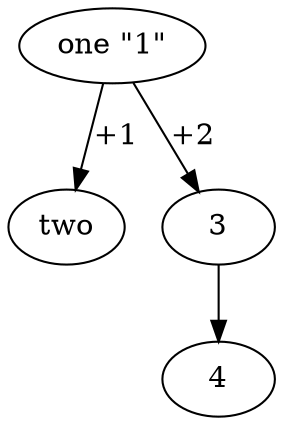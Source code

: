 /*******************************************************************************
 * Copyright (c) 2014 itemis AG and others.
 *
 * All rights reserved. This program and the accompanying materials
 * are made available under the terms of the Eclipse Public License v1.0
 * which accompanies this distribution, and is available at
 * http://www.eclipse.org/legal/epl-v10.html
 *
 * Contributors:
 *       Fabian Steeg - Initial text
 *******************************************************************************/
digraph LabeledGraph {
	1 [label="one \"1\""]; 2 [label=two]; 3; 4
	1->2 [label="+1"]
	1->3 [label="+2"]
	3->4
}